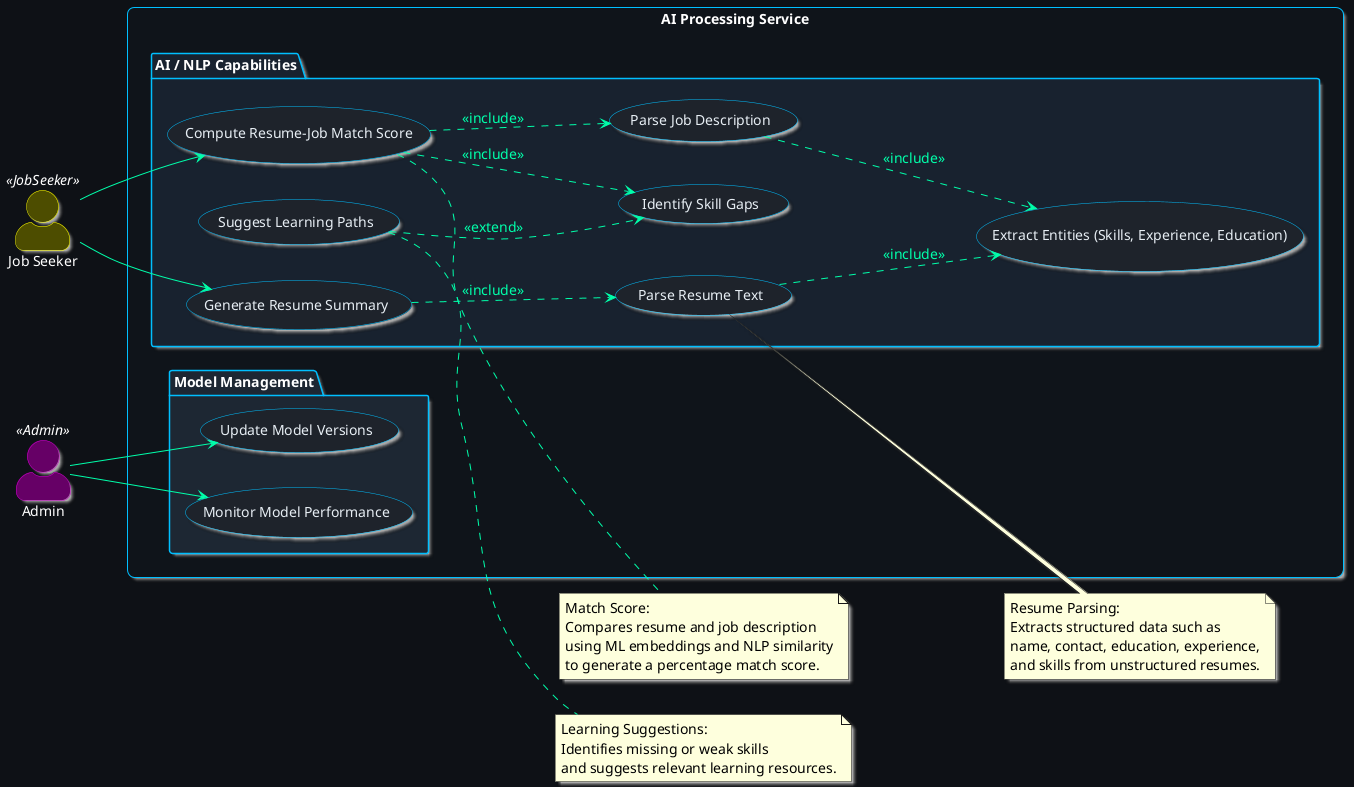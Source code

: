 @startuml AI Processing Service
left to right direction
skinparam actorStyle awesome

' 🌙 ====== Global Dark Theme ======
skinparam backgroundColor #0e1116
skinparam defaultFontName "Segoe UI"
skinparam defaultFontSize 14
skinparam shadowing true

' ====== Use Case Styling ======
skinparam usecase {
  BackgroundColor #1e232b
  BorderColor #00bfff
  ArrowColor #ffffff
  FontColor #e6edf3
}

' ====== Package Styling ======
skinparam package {
  BackgroundColor #141820
  BorderColor #00bfff
  FontColor #ffffff
  FontStyle bold
}

' ====== Rectangle (System Boundary) ======
skinparam rectangle {
  BackgroundColor #0f141a
  BorderColor #00bfff
  RoundCorner 15
  FontColor #ffffff
  FontStyle bold
}

' ====== Actor Colors ======
skinparam actor {
  FontColor #ffffff
  BorderColor #00bfff
  BackgroundColor #1a2432
  FontSize 14
}

skinparam actor<<JobSeeker>> {
  BackgroundColor #4d4d00
  BorderColor #ffff00
}
skinparam actor<<Admin>> {
  BackgroundColor #660066
  BorderColor #cc00cc
}

' ====== Relationship Colors ======
skinparam Arrow {
  Color #00ffaa
  FontColor #00ffaa
}
skinparam Arrow<<include>> {
  Color #0099ff
  FontColor #0099ff
  LineStyle dotted
}
skinparam Arrow<<extend>> {
  Color #ff9900
  FontColor #ff9900
  LineStyle dashed
}

' ====== Actors ======
actor "Job Seeker" as JS <<JobSeeker>>
actor "Admin" as A <<Admin>>

rectangle "AI Processing Service" {

    ' ========== Core AI/NLP Functions ==========
    package "AI / NLP Capabilities" #18222f {
        usecase "Parse Resume Text" as UC1
        usecase "Extract Entities (Skills, Experience, Education)" as UC2
        usecase "Parse Job Description" as UC3
        usecase "Compute Resume–Job Match Score" as UC4
        usecase "Identify Skill Gaps" as UC5
        usecase "Generate Resume Summary" as UC6
        usecase "Suggest Learning Paths" as UC8
    }

    ' ========== Model & Data Management ==========
    package "Model Management" #1d2733 {
        usecase "Update Model Versions" as UC10
        usecase "Monitor Model Performance" as UC11
    }
}

' ====== Associations ======
JS --> UC4
JS --> UC6

A --> UC10
A --> UC11

' ====== Include Relationships ======
UC1 ..> UC2 : <<include>>
UC3 ..> UC2 : <<include>>
UC4 ..> UC3 : <<include>>
UC4 ..> UC5 : <<include>>
UC6 ..> UC1 : <<include>>

UC8 ..> UC5 : <<extend>>

' ====== Notes ======
note right of UC1
  Resume Parsing:
  Extracts structured data such as
  name, contact, education, experience,
  and skills from unstructured resumes.
end note

note right of UC4
  Match Score:
  Compares resume and job description
  using ML embeddings and NLP similarity
  to generate a percentage match score.
end note

note right of UC8
  Learning Suggestions:
  Identifies missing or weak skills
  and suggests relevant learning resources.
end note

@enduml